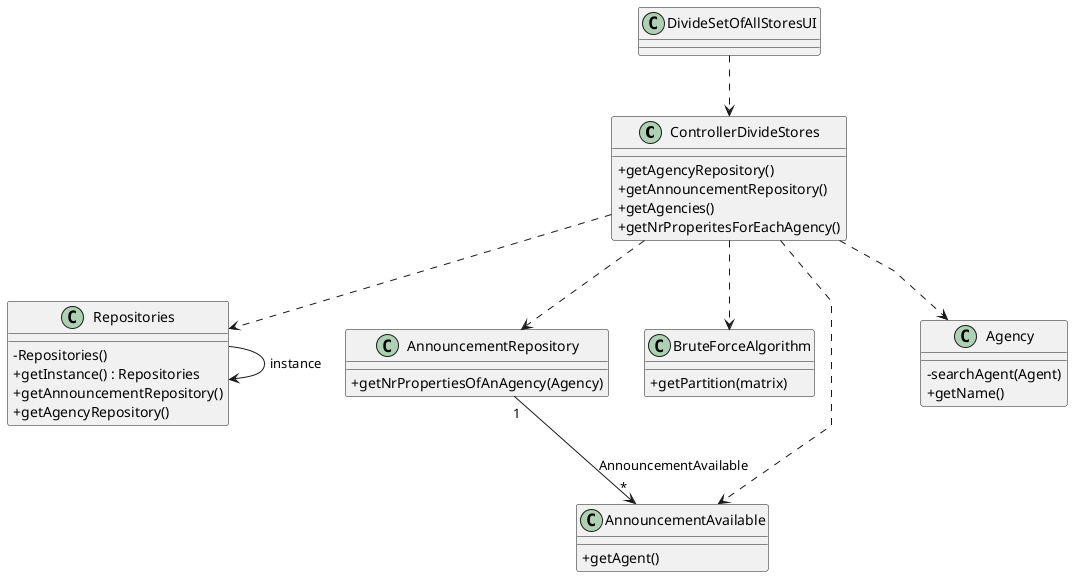 @startuml
'skinparam monochrome true
skinparam packageStyle rectangle
skinparam shadowing false
skinparam linetype polyline
'skinparam linetype orto

skinparam classAttributeIconSize 0

'left to right direction

class "ControllerDivideStores" as ctrl{
    +getAgencyRepository()
    +getAnnouncementRepository()
    +getAgencies()
    +getNrProperitesForEachAgency()

}

class "Repositories" as repo {
    - Repositories()
    + getInstance() : Repositories
    + getAnnouncementRepository()
    +getAgencyRepository()
}

class "AnnouncementRepository" as announcementRepo {
    + getNrPropertiesOfAnAgency(Agency)
}
class "BruteForceAlgorithm" as bruteForce{
    + getPartition(matrix)
}

class "AnnouncementAvailable" as announcementAvailable {
    +getAgent()

}
class "Agency" as agency {
    -searchAgent(Agent)
    +getName()
}


class "DivideSetOfAllStoresUI" as UI {

}






/'
class AnnouncementDTO{
    -Int id
    -Date date
    -Double comission
    -Double price
    -Property Property
    -Agent agent
    -List<Order> Order
    }

    class AnnouncementMapper{
        +toDto(ListAnnouncementAvailable)
        +toDto(AnnouncementAvailable)
        }
'/



ctrl .-> announcementRepo
ctrl .-> repo
ctrl .-> announcementAvailable
ctrl .-> agency
/'ctrl .-> AnnouncementMapper
ctrl .-> AnnouncementDTO'/
/'SearchUI .> AnnouncementDTO'/
UI .-> ctrl
ctrl.-> bruteForce


repo -> repo : instance

announcementRepo "1"-->"*" announcementAvailable : AnnouncementAvailable



/'
AnnouncementMapper .-> AnnouncementAvailable
AnnouncementMapper .-> AnnouncementDTO'/



@enduml